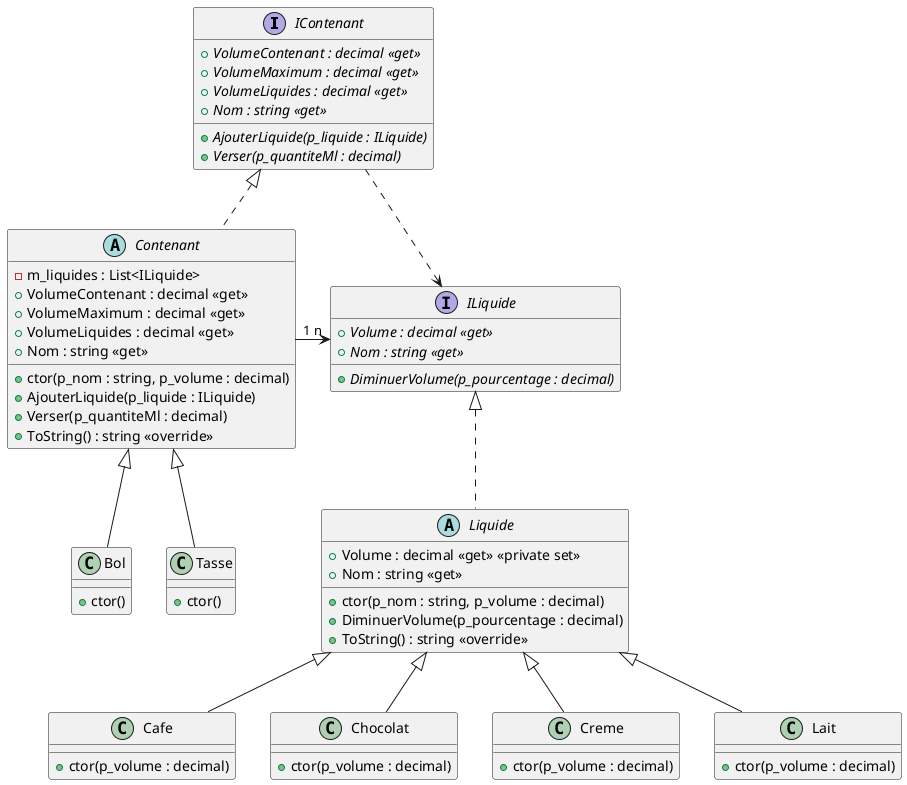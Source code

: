 @startuml Version1

interface IContenant
{
    + {abstract} VolumeContenant : decimal <<get>>
    + {abstract} VolumeMaximum : decimal <<get>>
    + {abstract} VolumeLiquides : decimal <<get>>
    + {abstract} Nom : string <<get>>
    + {abstract} AjouterLiquide(p_liquide : ILiquide)
    + {abstract} Verser(p_quantiteMl : decimal)
}

abstract class Contenant
{
    - m_liquides : List<ILiquide>
    + VolumeContenant : decimal <<get>>
    + VolumeMaximum : decimal <<get>>
    + VolumeLiquides : decimal <<get>>
    + Nom : string <<get>>
    + ctor(p_nom : string, p_volume : decimal)
    + AjouterLiquide(p_liquide : ILiquide)
    + Verser(p_quantiteMl : decimal)
    + ToString() : string <<override>>
}

class Bol {
    + ctor()
}

class Tasse {
    + ctor()
}

IContenant <|.. Contenant

Contenant <|-- Bol

Contenant <|-- Tasse

interface ILiquide
{
    + {abstract} Volume : decimal <<get>>
    + {abstract} Nom : string <<get>>
    + {abstract} DiminuerVolume(p_pourcentage : decimal)
}

abstract class Liquide
{
    + Volume : decimal <<get>> <<private set>>
    + Nom : string <<get>>
    + ctor(p_nom : string, p_volume : decimal)
    + DiminuerVolume(p_pourcentage : decimal)
    + ToString() : string <<override>>
}

ILiquide  <.left.   IContenant

Contenant "1" -right-> "n" ILiquide 

ILiquide <|.. Liquide

class Cafe {
    + ctor(p_volume : decimal)
}

class Chocolat{
    + ctor(p_volume : decimal)
}

class Creme {
    + ctor(p_volume : decimal)
}

class Lait {
    + ctor(p_volume : decimal)
}

Liquide <|-- Cafe
Liquide <|-- Chocolat
Liquide <|-- Creme
Liquide <|-- Lait

@enduml
